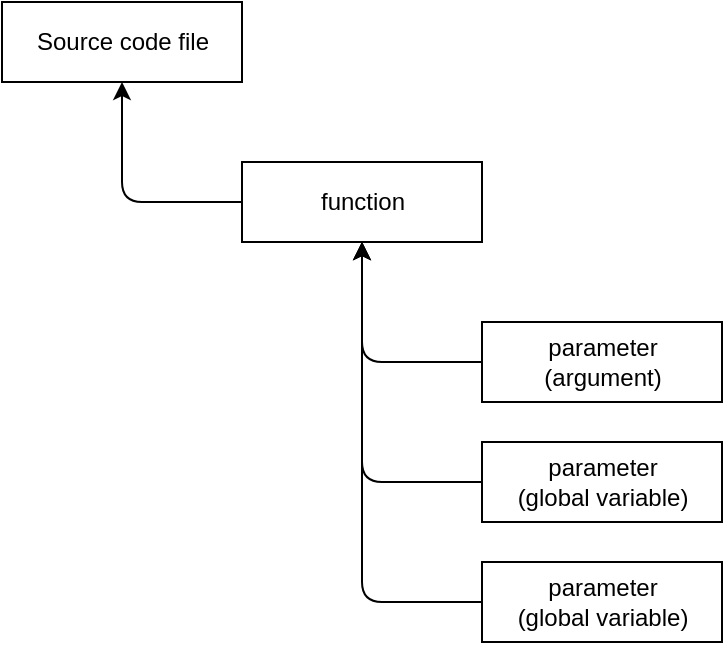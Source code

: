 <mxfile version="20.8.16" type="device" pages="2"><diagram name="object diagram" id="mWa1PCLLSX5FBTMVsooy"><mxGraphModel dx="1434" dy="854" grid="1" gridSize="10" guides="1" tooltips="1" connect="1" arrows="1" fold="1" page="1" pageScale="1" pageWidth="827" pageHeight="1169" math="0" shadow="0"><root><mxCell id="0"/><mxCell id="1" parent="0"/><mxCell id="bWyZnPxMCbl4M0stKWWI-1" value="Source code file" style="html=1;" parent="1" vertex="1"><mxGeometry x="80" y="80" width="120" height="40" as="geometry"/></mxCell><mxCell id="agmathucUWyRQtSerjYJ-1" style="edgeStyle=orthogonalEdgeStyle;rounded=1;orthogonalLoop=1;jettySize=auto;html=1;" edge="1" parent="1" source="bWyZnPxMCbl4M0stKWWI-2" target="bWyZnPxMCbl4M0stKWWI-1"><mxGeometry relative="1" as="geometry"><Array as="points"><mxPoint x="140" y="180"/></Array></mxGeometry></mxCell><mxCell id="bWyZnPxMCbl4M0stKWWI-2" value="function" style="html=1;" parent="1" vertex="1"><mxGeometry x="200" y="160" width="120" height="40" as="geometry"/></mxCell><mxCell id="bWyZnPxMCbl4M0stKWWI-3" value="parameter&lt;br&gt;(argument)" style="html=1;" parent="1" vertex="1"><mxGeometry x="320" y="240" width="120" height="40" as="geometry"/></mxCell><mxCell id="bWyZnPxMCbl4M0stKWWI-5" value="parameter&lt;br&gt;(global variable)" style="html=1;" parent="1" vertex="1"><mxGeometry x="320" y="300" width="120" height="40" as="geometry"/></mxCell><mxCell id="bWyZnPxMCbl4M0stKWWI-11" style="edgeStyle=orthogonalEdgeStyle;rounded=1;orthogonalLoop=1;jettySize=auto;html=1;strokeWidth=1;elbow=vertical;" parent="1" source="bWyZnPxMCbl4M0stKWWI-6" target="bWyZnPxMCbl4M0stKWWI-2" edge="1"><mxGeometry relative="1" as="geometry"><Array as="points"><mxPoint x="260" y="380"/></Array></mxGeometry></mxCell><mxCell id="bWyZnPxMCbl4M0stKWWI-6" value="parameter&lt;br&gt;(global variable)" style="html=1;" parent="1" vertex="1"><mxGeometry x="320" y="360" width="120" height="40" as="geometry"/></mxCell><mxCell id="bWyZnPxMCbl4M0stKWWI-8" style="edgeStyle=orthogonalEdgeStyle;orthogonalLoop=1;jettySize=auto;html=1;strokeWidth=1;rounded=1;" parent="1" source="bWyZnPxMCbl4M0stKWWI-3" target="bWyZnPxMCbl4M0stKWWI-2" edge="1"><mxGeometry relative="1" as="geometry"><mxPoint x="210" y="190" as="sourcePoint"/><mxPoint x="150" y="130" as="targetPoint"/><Array as="points"><mxPoint x="260" y="260"/></Array></mxGeometry></mxCell><mxCell id="bWyZnPxMCbl4M0stKWWI-9" style="edgeStyle=orthogonalEdgeStyle;orthogonalLoop=1;jettySize=auto;html=1;strokeWidth=1;rounded=1;" parent="1" source="bWyZnPxMCbl4M0stKWWI-5" target="bWyZnPxMCbl4M0stKWWI-2" edge="1"><mxGeometry relative="1" as="geometry"><mxPoint x="330" y="270" as="sourcePoint"/><mxPoint x="270" y="210" as="targetPoint"/><Array as="points"><mxPoint x="260" y="320"/></Array></mxGeometry></mxCell></root></mxGraphModel></diagram><diagram id="RwTYkRpZc5c9Tv_1QA7E" name="class diagram"><mxGraphModel dx="1434" dy="854" grid="1" gridSize="10" guides="1" tooltips="1" connect="1" arrows="1" fold="1" page="1" pageScale="1" pageWidth="827" pageHeight="1169" math="0" shadow="0"><root><mxCell id="0"/><mxCell id="1" parent="0"/><mxCell id="ktaZ_sr6ljZ5bnoVrKtA-1" value="source code file" style="swimlane;fontStyle=1;align=center;verticalAlign=top;childLayout=stackLayout;horizontal=1;startSize=26;horizontalStack=0;resizeParent=1;resizeParentMax=0;resizeLast=0;collapsible=1;marginBottom=0;" vertex="1" parent="1"><mxGeometry x="80" y="80" width="160" height="86" as="geometry"/></mxCell><mxCell id="ktaZ_sr6ljZ5bnoVrKtA-2" value="+ name" style="text;strokeColor=none;fillColor=none;align=left;verticalAlign=top;spacingLeft=4;spacingRight=4;overflow=hidden;rotatable=0;points=[[0,0.5],[1,0.5]];portConstraint=eastwest;" vertex="1" parent="ktaZ_sr6ljZ5bnoVrKtA-1"><mxGeometry y="26" width="160" height="26" as="geometry"/></mxCell><mxCell id="UseJzBsJfipxlU5ZlaA_-1" value="+ path" style="text;strokeColor=none;fillColor=none;align=left;verticalAlign=top;spacingLeft=4;spacingRight=4;overflow=hidden;rotatable=0;points=[[0,0.5],[1,0.5]];portConstraint=eastwest;" vertex="1" parent="ktaZ_sr6ljZ5bnoVrKtA-1"><mxGeometry y="52" width="160" height="26" as="geometry"/></mxCell><mxCell id="ktaZ_sr6ljZ5bnoVrKtA-3" value="" style="line;strokeWidth=1;fillColor=none;align=left;verticalAlign=middle;spacingTop=-1;spacingLeft=3;spacingRight=3;rotatable=0;labelPosition=right;points=[];portConstraint=eastwest;strokeColor=inherit;" vertex="1" parent="ktaZ_sr6ljZ5bnoVrKtA-1"><mxGeometry y="78" width="160" height="8" as="geometry"/></mxCell><mxCell id="51T-vUiFRFEUUnfcNCvz-27" style="edgeStyle=orthogonalEdgeStyle;rounded=1;orthogonalLoop=1;jettySize=auto;html=1;strokeWidth=1;elbow=vertical;endArrow=diamondThin;endFill=0;startSize=6;endSize=12;" edge="1" parent="1" source="UseJzBsJfipxlU5ZlaA_-2" target="ktaZ_sr6ljZ5bnoVrKtA-1"><mxGeometry relative="1" as="geometry"><Array as="points"><mxPoint x="200" y="269"/></Array></mxGeometry></mxCell><mxCell id="51T-vUiFRFEUUnfcNCvz-30" value="1" style="edgeLabel;html=1;align=center;verticalAlign=middle;resizable=0;points=[];" vertex="1" connectable="0" parent="51T-vUiFRFEUUnfcNCvz-27"><mxGeometry x="0.659" y="-1" relative="1" as="geometry"><mxPoint x="-11" y="-24" as="offset"/></mxGeometry></mxCell><mxCell id="51T-vUiFRFEUUnfcNCvz-31" value="0 .. *" style="edgeLabel;html=1;align=center;verticalAlign=middle;resizable=0;points=[];" vertex="1" connectable="0" parent="51T-vUiFRFEUUnfcNCvz-27"><mxGeometry x="-0.103" y="1" relative="1" as="geometry"><mxPoint x="80" y="-10" as="offset"/></mxGeometry></mxCell><mxCell id="UseJzBsJfipxlU5ZlaA_-2" value="function" style="swimlane;fontStyle=1;align=center;verticalAlign=top;childLayout=stackLayout;horizontal=1;startSize=26;horizontalStack=0;resizeParent=1;resizeParentMax=0;resizeLast=0;collapsible=1;marginBottom=0;" vertex="1" parent="1"><mxGeometry x="320" y="200" width="160" height="138" as="geometry"/></mxCell><mxCell id="UseJzBsJfipxlU5ZlaA_-3" value="+ name" style="text;strokeColor=none;fillColor=none;align=left;verticalAlign=top;spacingLeft=4;spacingRight=4;overflow=hidden;rotatable=0;points=[[0,0.5],[1,0.5]];portConstraint=eastwest;" vertex="1" parent="UseJzBsJfipxlU5ZlaA_-2"><mxGeometry y="26" width="160" height="26" as="geometry"/></mxCell><mxCell id="51T-vUiFRFEUUnfcNCvz-1" value="+ type" style="text;strokeColor=none;fillColor=none;align=left;verticalAlign=top;spacingLeft=4;spacingRight=4;overflow=hidden;rotatable=0;points=[[0,0.5],[1,0.5]];portConstraint=eastwest;" vertex="1" parent="UseJzBsJfipxlU5ZlaA_-2"><mxGeometry y="52" width="160" height="26" as="geometry"/></mxCell><mxCell id="UseJzBsJfipxlU5ZlaA_-4" value="" style="line;strokeWidth=1;fillColor=none;align=left;verticalAlign=middle;spacingTop=-1;spacingLeft=3;spacingRight=3;rotatable=0;labelPosition=right;points=[];portConstraint=eastwest;strokeColor=inherit;" vertex="1" parent="UseJzBsJfipxlU5ZlaA_-2"><mxGeometry y="78" width="160" height="8" as="geometry"/></mxCell><mxCell id="UseJzBsJfipxlU5ZlaA_-5" value="+ to string" style="text;strokeColor=none;fillColor=none;align=left;verticalAlign=top;spacingLeft=4;spacingRight=4;overflow=hidden;rotatable=0;points=[[0,0.5],[1,0.5]];portConstraint=eastwest;" vertex="1" parent="UseJzBsJfipxlU5ZlaA_-2"><mxGeometry y="86" width="160" height="26" as="geometry"/></mxCell><mxCell id="51T-vUiFRFEUUnfcNCvz-2" value="+ equals to" style="text;strokeColor=none;fillColor=none;align=left;verticalAlign=top;spacingLeft=4;spacingRight=4;overflow=hidden;rotatable=0;points=[[0,0.5],[1,0.5]];portConstraint=eastwest;" vertex="1" parent="UseJzBsJfipxlU5ZlaA_-2"><mxGeometry y="112" width="160" height="26" as="geometry"/></mxCell><mxCell id="51T-vUiFRFEUUnfcNCvz-28" style="edgeStyle=orthogonalEdgeStyle;rounded=1;orthogonalLoop=1;jettySize=auto;html=1;strokeWidth=1;elbow=vertical;endArrow=diamondThin;endFill=0;endSize=12;" edge="1" parent="1" source="51T-vUiFRFEUUnfcNCvz-15" target="UseJzBsJfipxlU5ZlaA_-2"><mxGeometry relative="1" as="geometry"/></mxCell><mxCell id="51T-vUiFRFEUUnfcNCvz-32" value="1" style="edgeLabel;html=1;align=center;verticalAlign=middle;resizable=0;points=[];" vertex="1" connectable="0" parent="51T-vUiFRFEUUnfcNCvz-28"><mxGeometry x="0.735" y="-1" relative="1" as="geometry"><mxPoint x="-11" y="-16" as="offset"/></mxGeometry></mxCell><mxCell id="51T-vUiFRFEUUnfcNCvz-33" value="0 .. *" style="edgeLabel;html=1;align=center;verticalAlign=middle;resizable=0;points=[];" vertex="1" connectable="0" parent="51T-vUiFRFEUUnfcNCvz-28"><mxGeometry x="-0.204" relative="1" as="geometry"><mxPoint x="64" y="-9" as="offset"/></mxGeometry></mxCell><mxCell id="51T-vUiFRFEUUnfcNCvz-15" value="argument" style="swimlane;fontStyle=1;align=center;verticalAlign=top;childLayout=stackLayout;horizontal=1;startSize=26;horizontalStack=0;resizeParent=1;resizeParentMax=0;resizeLast=0;collapsible=1;marginBottom=0;" vertex="1" parent="1"><mxGeometry x="520" y="360" width="160" height="138" as="geometry"/></mxCell><mxCell id="51T-vUiFRFEUUnfcNCvz-16" value="+ name" style="text;strokeColor=none;fillColor=none;align=left;verticalAlign=top;spacingLeft=4;spacingRight=4;overflow=hidden;rotatable=0;points=[[0,0.5],[1,0.5]];portConstraint=eastwest;" vertex="1" parent="51T-vUiFRFEUUnfcNCvz-15"><mxGeometry y="26" width="160" height="26" as="geometry"/></mxCell><mxCell id="51T-vUiFRFEUUnfcNCvz-17" value="+ type" style="text;strokeColor=none;fillColor=none;align=left;verticalAlign=top;spacingLeft=4;spacingRight=4;overflow=hidden;rotatable=0;points=[[0,0.5],[1,0.5]];portConstraint=eastwest;" vertex="1" parent="51T-vUiFRFEUUnfcNCvz-15"><mxGeometry y="52" width="160" height="26" as="geometry"/></mxCell><mxCell id="51T-vUiFRFEUUnfcNCvz-18" value="" style="line;strokeWidth=1;fillColor=none;align=left;verticalAlign=middle;spacingTop=-1;spacingLeft=3;spacingRight=3;rotatable=0;labelPosition=right;points=[];portConstraint=eastwest;strokeColor=inherit;" vertex="1" parent="51T-vUiFRFEUUnfcNCvz-15"><mxGeometry y="78" width="160" height="8" as="geometry"/></mxCell><mxCell id="51T-vUiFRFEUUnfcNCvz-19" value="+ to string" style="text;strokeColor=none;fillColor=none;align=left;verticalAlign=top;spacingLeft=4;spacingRight=4;overflow=hidden;rotatable=0;points=[[0,0.5],[1,0.5]];portConstraint=eastwest;" vertex="1" parent="51T-vUiFRFEUUnfcNCvz-15"><mxGeometry y="86" width="160" height="26" as="geometry"/></mxCell><mxCell id="51T-vUiFRFEUUnfcNCvz-20" value="+ equals to" style="text;strokeColor=none;fillColor=none;align=left;verticalAlign=top;spacingLeft=4;spacingRight=4;overflow=hidden;rotatable=0;points=[[0,0.5],[1,0.5]];portConstraint=eastwest;" vertex="1" parent="51T-vUiFRFEUUnfcNCvz-15"><mxGeometry y="112" width="160" height="26" as="geometry"/></mxCell><mxCell id="51T-vUiFRFEUUnfcNCvz-29" style="edgeStyle=orthogonalEdgeStyle;rounded=1;orthogonalLoop=1;jettySize=auto;html=1;strokeWidth=1;elbow=vertical;endArrow=diamondThin;endFill=0;endSize=12;" edge="1" parent="1" source="51T-vUiFRFEUUnfcNCvz-21" target="ktaZ_sr6ljZ5bnoVrKtA-1"><mxGeometry relative="1" as="geometry"/></mxCell><mxCell id="51T-vUiFRFEUUnfcNCvz-34" value="1" style="edgeLabel;html=1;align=center;verticalAlign=middle;resizable=0;points=[];" vertex="1" connectable="0" parent="51T-vUiFRFEUUnfcNCvz-29"><mxGeometry x="0.91" y="2" relative="1" as="geometry"><mxPoint x="-8" y="-14" as="offset"/></mxGeometry></mxCell><mxCell id="51T-vUiFRFEUUnfcNCvz-35" value="0..*" style="edgeLabel;html=1;align=center;verticalAlign=middle;resizable=0;points=[];" vertex="1" connectable="0" parent="51T-vUiFRFEUUnfcNCvz-29"><mxGeometry x="-0.701" y="-1" relative="1" as="geometry"><mxPoint x="73" y="-8" as="offset"/></mxGeometry></mxCell><mxCell id="51T-vUiFRFEUUnfcNCvz-21" value="global variable" style="swimlane;fontStyle=1;align=center;verticalAlign=top;childLayout=stackLayout;horizontal=1;startSize=26;horizontalStack=0;resizeParent=1;resizeParentMax=0;resizeLast=0;collapsible=1;marginBottom=0;" vertex="1" parent="1"><mxGeometry x="320" y="560" width="160" height="138" as="geometry"/></mxCell><mxCell id="51T-vUiFRFEUUnfcNCvz-22" value="+ name" style="text;strokeColor=none;fillColor=none;align=left;verticalAlign=top;spacingLeft=4;spacingRight=4;overflow=hidden;rotatable=0;points=[[0,0.5],[1,0.5]];portConstraint=eastwest;" vertex="1" parent="51T-vUiFRFEUUnfcNCvz-21"><mxGeometry y="26" width="160" height="26" as="geometry"/></mxCell><mxCell id="51T-vUiFRFEUUnfcNCvz-23" value="+ type" style="text;strokeColor=none;fillColor=none;align=left;verticalAlign=top;spacingLeft=4;spacingRight=4;overflow=hidden;rotatable=0;points=[[0,0.5],[1,0.5]];portConstraint=eastwest;" vertex="1" parent="51T-vUiFRFEUUnfcNCvz-21"><mxGeometry y="52" width="160" height="26" as="geometry"/></mxCell><mxCell id="51T-vUiFRFEUUnfcNCvz-24" value="" style="line;strokeWidth=1;fillColor=none;align=left;verticalAlign=middle;spacingTop=-1;spacingLeft=3;spacingRight=3;rotatable=0;labelPosition=right;points=[];portConstraint=eastwest;strokeColor=inherit;" vertex="1" parent="51T-vUiFRFEUUnfcNCvz-21"><mxGeometry y="78" width="160" height="8" as="geometry"/></mxCell><mxCell id="51T-vUiFRFEUUnfcNCvz-25" value="+ to string" style="text;strokeColor=none;fillColor=none;align=left;verticalAlign=top;spacingLeft=4;spacingRight=4;overflow=hidden;rotatable=0;points=[[0,0.5],[1,0.5]];portConstraint=eastwest;" vertex="1" parent="51T-vUiFRFEUUnfcNCvz-21"><mxGeometry y="86" width="160" height="26" as="geometry"/></mxCell><mxCell id="51T-vUiFRFEUUnfcNCvz-26" value="+ equals to" style="text;strokeColor=none;fillColor=none;align=left;verticalAlign=top;spacingLeft=4;spacingRight=4;overflow=hidden;rotatable=0;points=[[0,0.5],[1,0.5]];portConstraint=eastwest;" vertex="1" parent="51T-vUiFRFEUUnfcNCvz-21"><mxGeometry y="112" width="160" height="26" as="geometry"/></mxCell></root></mxGraphModel></diagram></mxfile>